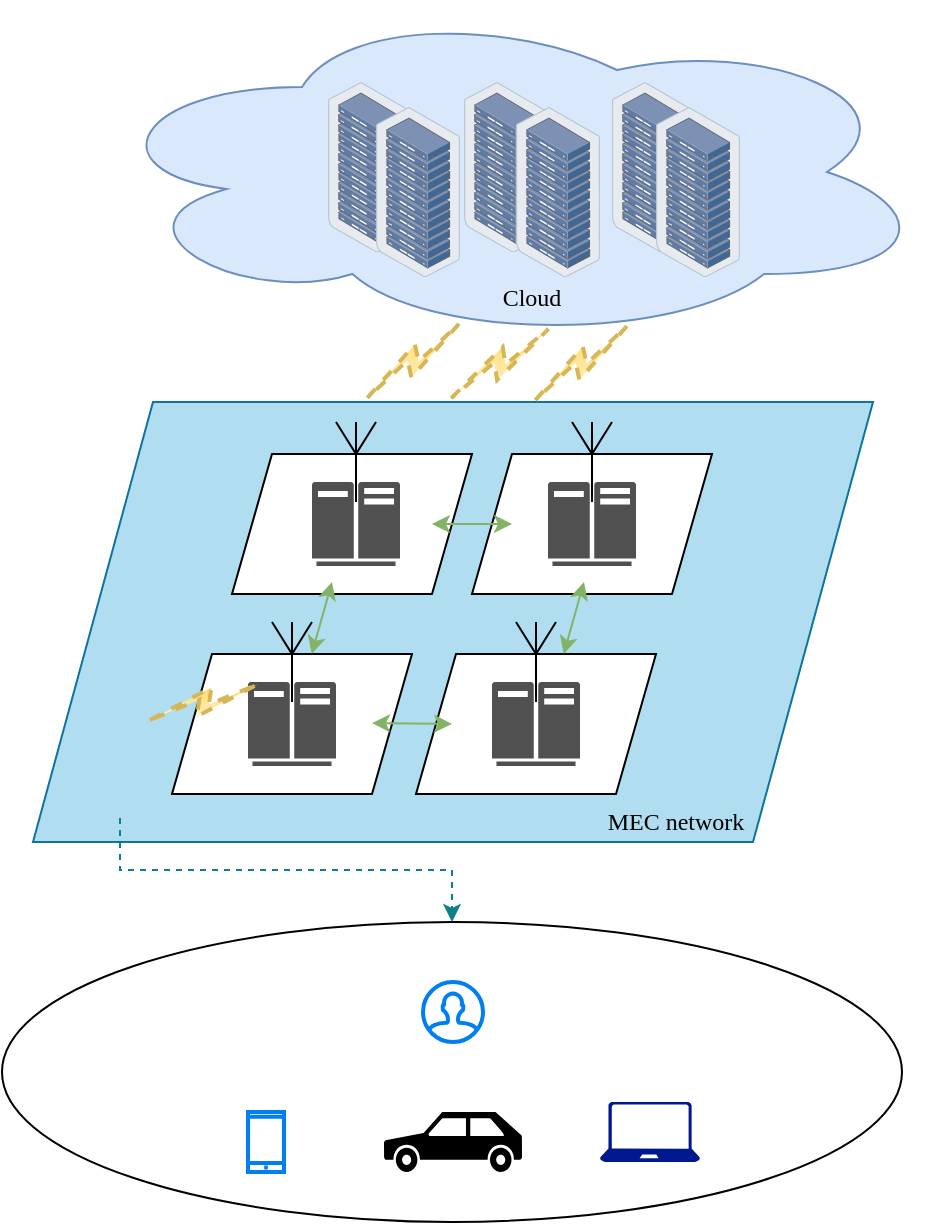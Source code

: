 <mxfile version="14.5.1" type="github"><diagram id="1xHDoy7BEnG1bgzQKxOw" name="Page-1"><mxGraphModel dx="1422" dy="1843" grid="1" gridSize="10" guides="1" tooltips="1" connect="1" arrows="1" fold="1" page="1" pageScale="1" pageWidth="850" pageHeight="1100" math="0" shadow="0"><root><mxCell id="0"/><mxCell id="1" parent="0"/><mxCell id="npwC_OqRq1qd_-P18Agw-45" value="" style="ellipse;whiteSpace=wrap;html=1;" parent="1" vertex="1"><mxGeometry x="105" y="440" width="450" height="150" as="geometry"/></mxCell><mxCell id="npwC_OqRq1qd_-P18Agw-6" value="" style="shape=parallelogram;perimeter=parallelogramPerimeter;whiteSpace=wrap;html=1;fixedSize=1;size=60;fillColor=#b1ddf0;strokeColor=#10739e;" parent="1" vertex="1"><mxGeometry x="120.5" y="180" width="420" height="220" as="geometry"/></mxCell><mxCell id="npwC_OqRq1qd_-P18Agw-24" value="" style="shape=parallelogram;perimeter=parallelogramPerimeter;whiteSpace=wrap;html=1;fixedSize=1;" parent="1" vertex="1"><mxGeometry x="312" y="306" width="120" height="70" as="geometry"/></mxCell><mxCell id="npwC_OqRq1qd_-P18Agw-23" value="" style="shape=parallelogram;perimeter=parallelogramPerimeter;whiteSpace=wrap;html=1;fixedSize=1;" parent="1" vertex="1"><mxGeometry x="190" y="306" width="120" height="70" as="geometry"/></mxCell><mxCell id="npwC_OqRq1qd_-P18Agw-22" value="" style="shape=parallelogram;perimeter=parallelogramPerimeter;whiteSpace=wrap;html=1;fixedSize=1;" parent="1" vertex="1"><mxGeometry x="340" y="206" width="120" height="70" as="geometry"/></mxCell><mxCell id="npwC_OqRq1qd_-P18Agw-21" value="" style="shape=parallelogram;perimeter=parallelogramPerimeter;whiteSpace=wrap;html=1;fixedSize=1;" parent="1" vertex="1"><mxGeometry x="220" y="206" width="120" height="70" as="geometry"/></mxCell><mxCell id="npwC_OqRq1qd_-P18Agw-5" value="" style="ellipse;shape=cloud;whiteSpace=wrap;html=1;fillColor=#dae8fc;strokeColor=#6c8ebf;" parent="1" vertex="1"><mxGeometry x="150" y="-20" width="420" height="170" as="geometry"/></mxCell><mxCell id="npwC_OqRq1qd_-P18Agw-9" value="" style="pointerEvents=1;shadow=0;dashed=0;html=1;strokeColor=none;fillColor=#505050;labelPosition=center;verticalLabelPosition=bottom;verticalAlign=top;outlineConnect=0;align=center;shape=mxgraph.office.servers.mainframe_host;" parent="1" vertex="1"><mxGeometry x="260" y="220" width="44" height="42" as="geometry"/></mxCell><mxCell id="npwC_OqRq1qd_-P18Agw-10" value="" style="verticalLabelPosition=bottom;shadow=0;dashed=0;align=center;html=1;verticalAlign=top;shape=mxgraph.electrical.radio.aerial_-_antenna_1;" parent="1" vertex="1"><mxGeometry x="272" y="190" width="20" height="40" as="geometry"/></mxCell><mxCell id="npwC_OqRq1qd_-P18Agw-11" value="" style="pointerEvents=1;shadow=0;dashed=0;html=1;strokeColor=none;fillColor=#505050;labelPosition=center;verticalLabelPosition=bottom;verticalAlign=top;outlineConnect=0;align=center;shape=mxgraph.office.servers.mainframe_host;" parent="1" vertex="1"><mxGeometry x="378" y="220" width="44" height="42" as="geometry"/></mxCell><mxCell id="npwC_OqRq1qd_-P18Agw-12" value="" style="verticalLabelPosition=bottom;shadow=0;dashed=0;align=center;html=1;verticalAlign=top;shape=mxgraph.electrical.radio.aerial_-_antenna_1;" parent="1" vertex="1"><mxGeometry x="390" y="190" width="20" height="40" as="geometry"/></mxCell><mxCell id="npwC_OqRq1qd_-P18Agw-15" value="" style="pointerEvents=1;shadow=0;dashed=0;html=1;strokeColor=none;fillColor=#505050;labelPosition=center;verticalLabelPosition=bottom;verticalAlign=top;outlineConnect=0;align=center;shape=mxgraph.office.servers.mainframe_host;" parent="1" vertex="1"><mxGeometry x="228" y="320" width="44" height="42" as="geometry"/></mxCell><mxCell id="npwC_OqRq1qd_-P18Agw-16" value="" style="verticalLabelPosition=bottom;shadow=0;dashed=0;align=center;html=1;verticalAlign=top;shape=mxgraph.electrical.radio.aerial_-_antenna_1;" parent="1" vertex="1"><mxGeometry x="240" y="290" width="20" height="40" as="geometry"/></mxCell><mxCell id="npwC_OqRq1qd_-P18Agw-19" value="" style="pointerEvents=1;shadow=0;dashed=0;html=1;strokeColor=none;fillColor=#505050;labelPosition=center;verticalLabelPosition=bottom;verticalAlign=top;outlineConnect=0;align=center;shape=mxgraph.office.servers.mainframe_host;" parent="1" vertex="1"><mxGeometry x="350" y="320" width="44" height="42" as="geometry"/></mxCell><mxCell id="npwC_OqRq1qd_-P18Agw-20" value="" style="verticalLabelPosition=bottom;shadow=0;dashed=0;align=center;html=1;verticalAlign=top;shape=mxgraph.electrical.radio.aerial_-_antenna_1;" parent="1" vertex="1"><mxGeometry x="362" y="290" width="20" height="40" as="geometry"/></mxCell><mxCell id="npwC_OqRq1qd_-P18Agw-25" value="" style="endArrow=classic;startArrow=classic;html=1;fillColor=#d5e8d4;strokeColor=#82b366;" parent="1" edge="1"><mxGeometry width="50" height="50" relative="1" as="geometry"><mxPoint x="320" y="241" as="sourcePoint"/><mxPoint x="360" y="241" as="targetPoint"/><Array as="points"/></mxGeometry></mxCell><mxCell id="npwC_OqRq1qd_-P18Agw-26" value="" style="endArrow=classic;startArrow=classic;html=1;fillColor=#d5e8d4;strokeColor=#82b366;" parent="1" target="npwC_OqRq1qd_-P18Agw-23" edge="1"><mxGeometry width="50" height="50" relative="1" as="geometry"><mxPoint x="270" y="270" as="sourcePoint"/><mxPoint x="388" y="251" as="targetPoint"/><Array as="points"/></mxGeometry></mxCell><mxCell id="npwC_OqRq1qd_-P18Agw-29" value="" style="endArrow=classic;startArrow=classic;html=1;fillColor=#d5e8d4;strokeColor=#82b366;" parent="1" edge="1"><mxGeometry width="50" height="50" relative="1" as="geometry"><mxPoint x="290" y="340.5" as="sourcePoint"/><mxPoint x="330" y="341" as="targetPoint"/><Array as="points"/></mxGeometry></mxCell><mxCell id="npwC_OqRq1qd_-P18Agw-31" value="" style="endArrow=classic;startArrow=classic;html=1;fillColor=#d5e8d4;strokeColor=#82b366;" parent="1" edge="1"><mxGeometry width="50" height="50" relative="1" as="geometry"><mxPoint x="396" y="270" as="sourcePoint"/><mxPoint x="385.859" y="306" as="targetPoint"/><Array as="points"/></mxGeometry></mxCell><mxCell id="npwC_OqRq1qd_-P18Agw-33" value="&lt;font face=&quot;Times New Roman&quot;&gt;MEC network&lt;/font&gt;" style="text;html=1;strokeColor=none;fillColor=none;align=center;verticalAlign=middle;whiteSpace=wrap;rounded=0;" parent="1" vertex="1"><mxGeometry x="382" y="380" width="120" height="20" as="geometry"/></mxCell><mxCell id="npwC_OqRq1qd_-P18Agw-36" value="" style="points=[];aspect=fixed;html=1;align=center;shadow=0;dashed=0;image;image=img/lib/allied_telesis/storage/Datacenter_Server_Rack.svg;" parent="1" vertex="1"><mxGeometry x="268" y="20" width="42" height="85.14" as="geometry"/></mxCell><mxCell id="npwC_OqRq1qd_-P18Agw-37" value="" style="points=[];aspect=fixed;html=1;align=center;shadow=0;dashed=0;image;image=img/lib/allied_telesis/storage/Datacenter_Server_Rack.svg;" parent="1" vertex="1"><mxGeometry x="336" y="20" width="42" height="85.14" as="geometry"/></mxCell><mxCell id="npwC_OqRq1qd_-P18Agw-38" value="" style="points=[];aspect=fixed;html=1;align=center;shadow=0;dashed=0;image;image=img/lib/allied_telesis/storage/Datacenter_Server_Rack.svg;" parent="1" vertex="1"><mxGeometry x="362" y="32.43" width="42" height="85.14" as="geometry"/></mxCell><mxCell id="npwC_OqRq1qd_-P18Agw-39" value="" style="points=[];aspect=fixed;html=1;align=center;shadow=0;dashed=0;image;image=img/lib/allied_telesis/storage/Datacenter_Server_Rack.svg;" parent="1" vertex="1"><mxGeometry x="292" y="32.43" width="42" height="85.14" as="geometry"/></mxCell><mxCell id="npwC_OqRq1qd_-P18Agw-40" value="" style="points=[];aspect=fixed;html=1;align=center;shadow=0;dashed=0;image;image=img/lib/allied_telesis/storage/Datacenter_Server_Rack.svg;" parent="1" vertex="1"><mxGeometry x="410" y="20.0" width="42" height="85.14" as="geometry"/></mxCell><mxCell id="npwC_OqRq1qd_-P18Agw-41" value="" style="points=[];aspect=fixed;html=1;align=center;shadow=0;dashed=0;image;image=img/lib/allied_telesis/storage/Datacenter_Server_Rack.svg;" parent="1" vertex="1"><mxGeometry x="432" y="32.43" width="42" height="85.14" as="geometry"/></mxCell><mxCell id="npwC_OqRq1qd_-P18Agw-42" value="&lt;font face=&quot;Times New Roman&quot;&gt;Cloud&lt;/font&gt;" style="text;html=1;strokeColor=none;fillColor=none;align=center;verticalAlign=middle;whiteSpace=wrap;rounded=0;" parent="1" vertex="1"><mxGeometry x="350" y="117.57" width="40" height="20" as="geometry"/></mxCell><mxCell id="npwC_OqRq1qd_-P18Agw-44" value="" style="html=1;verticalLabelPosition=bottom;align=center;labelBackgroundColor=#ffffff;verticalAlign=top;strokeWidth=2;strokeColor=#0080F0;shadow=0;dashed=0;shape=mxgraph.ios7.icons.smartphone;" parent="1" vertex="1"><mxGeometry x="228" y="535" width="18" height="30" as="geometry"/></mxCell><mxCell id="npwC_OqRq1qd_-P18Agw-46" value="" style="shape=mxgraph.signs.transportation.car_3;html=1;pointerEvents=1;fillColor=#000000;strokeColor=none;verticalLabelPosition=bottom;verticalAlign=top;align=center;" parent="1" vertex="1"><mxGeometry x="296" y="535" width="69" height="30" as="geometry"/></mxCell><mxCell id="npwC_OqRq1qd_-P18Agw-47" value="" style="aspect=fixed;pointerEvents=1;shadow=0;dashed=0;html=1;strokeColor=none;labelPosition=center;verticalLabelPosition=bottom;verticalAlign=top;align=center;fillColor=#00188D;shape=mxgraph.azure.laptop" parent="1" vertex="1"><mxGeometry x="404" y="530" width="50" height="30" as="geometry"/></mxCell><mxCell id="npwC_OqRq1qd_-P18Agw-48" value="" style="html=1;verticalLabelPosition=bottom;align=center;labelBackgroundColor=#ffffff;verticalAlign=top;strokeWidth=2;strokeColor=#0080F0;shadow=0;dashed=0;shape=mxgraph.ios7.icons.user;" parent="1" vertex="1"><mxGeometry x="315.5" y="470" width="30" height="30" as="geometry"/></mxCell><mxCell id="npwC_OqRq1qd_-P18Agw-50" style="edgeStyle=orthogonalEdgeStyle;rounded=0;orthogonalLoop=1;jettySize=auto;html=1;dashed=1;fillColor=#b0e3e6;strokeColor=#0e8088;" parent="1" source="npwC_OqRq1qd_-P18Agw-49" target="npwC_OqRq1qd_-P18Agw-45" edge="1"><mxGeometry relative="1" as="geometry"/></mxCell><mxCell id="npwC_OqRq1qd_-P18Agw-49" value="" style="shape=image;html=1;verticalAlign=top;verticalLabelPosition=bottom;labelBackgroundColor=#ffffff;imageAspect=0;aspect=fixed;image=https://cdn3.iconfinder.com/data/icons/google-material-design-icons/48/ic_directions_walk_48px-128.png" parent="1" vertex="1"><mxGeometry x="140" y="340" width="48" height="48" as="geometry"/></mxCell><mxCell id="npwC_OqRq1qd_-P18Agw-51" value="" style="html=1;outlineConnect=0;fillColor=#fff2cc;strokeColor=#d6b656;gradientDirection=north;strokeWidth=2;shape=mxgraph.networks.comm_link_edge;html=1;dashed=1;entryX=0.55;entryY=0.95;entryDx=0;entryDy=0;entryPerimeter=0;gradientColor=#ffd966;" parent="1" source="npwC_OqRq1qd_-P18Agw-6" target="npwC_OqRq1qd_-P18Agw-5" edge="1"><mxGeometry width="100" height="100" relative="1" as="geometry"><mxPoint x="312" y="220" as="sourcePoint"/><mxPoint x="412" y="120" as="targetPoint"/><Array as="points"><mxPoint x="322" y="30"/></Array></mxGeometry></mxCell><mxCell id="npwC_OqRq1qd_-P18Agw-52" value="" style="html=1;outlineConnect=0;fillColor=#fff2cc;strokeColor=#d6b656;gradientDirection=north;strokeWidth=2;shape=mxgraph.networks.comm_link_edge;html=1;dashed=1;exitX=0.75;exitY=0;exitDx=0;exitDy=0;gradientColor=#ffd966;" parent="1" source="npwC_OqRq1qd_-P18Agw-49" target="npwC_OqRq1qd_-P18Agw-15" edge="1"><mxGeometry width="100" height="100" relative="1" as="geometry"><mxPoint x="165.904" y="356" as="sourcePoint"/><mxPoint x="220" y="317.5" as="targetPoint"/><Array as="points"><mxPoint x="161" y="206"/></Array></mxGeometry></mxCell><mxCell id="npwC_OqRq1qd_-P18Agw-53" value="" style="html=1;outlineConnect=0;fillColor=#fff2cc;strokeColor=#d6b656;gradientDirection=north;strokeWidth=2;shape=mxgraph.networks.comm_link_edge;html=1;dashed=1;exitX=0.592;exitY=0.005;exitDx=0;exitDy=0;exitPerimeter=0;gradientColor=#ffd966;" parent="1" source="npwC_OqRq1qd_-P18Agw-6" edge="1"><mxGeometry width="100" height="100" relative="1" as="geometry"><mxPoint x="336.904" y="190" as="sourcePoint"/><mxPoint x="420" y="140" as="targetPoint"/><Array as="points"><mxPoint x="332" y="40"/></Array></mxGeometry></mxCell><mxCell id="npwC_OqRq1qd_-P18Agw-54" value="" style="html=1;outlineConnect=0;fillColor=#fff2cc;strokeColor=#d6b656;gradientDirection=north;strokeWidth=2;shape=mxgraph.networks.comm_link_edge;html=1;dashed=1;exitX=0.592;exitY=0.005;exitDx=0;exitDy=0;exitPerimeter=0;gradientColor=#ffd966;" parent="1" edge="1"><mxGeometry width="100" height="100" relative="1" as="geometry"><mxPoint x="285.14" y="180.0" as="sourcePoint"/><mxPoint x="336" y="138.9" as="targetPoint"/><Array as="points"><mxPoint x="248" y="38.9"/></Array></mxGeometry></mxCell></root></mxGraphModel></diagram></mxfile>